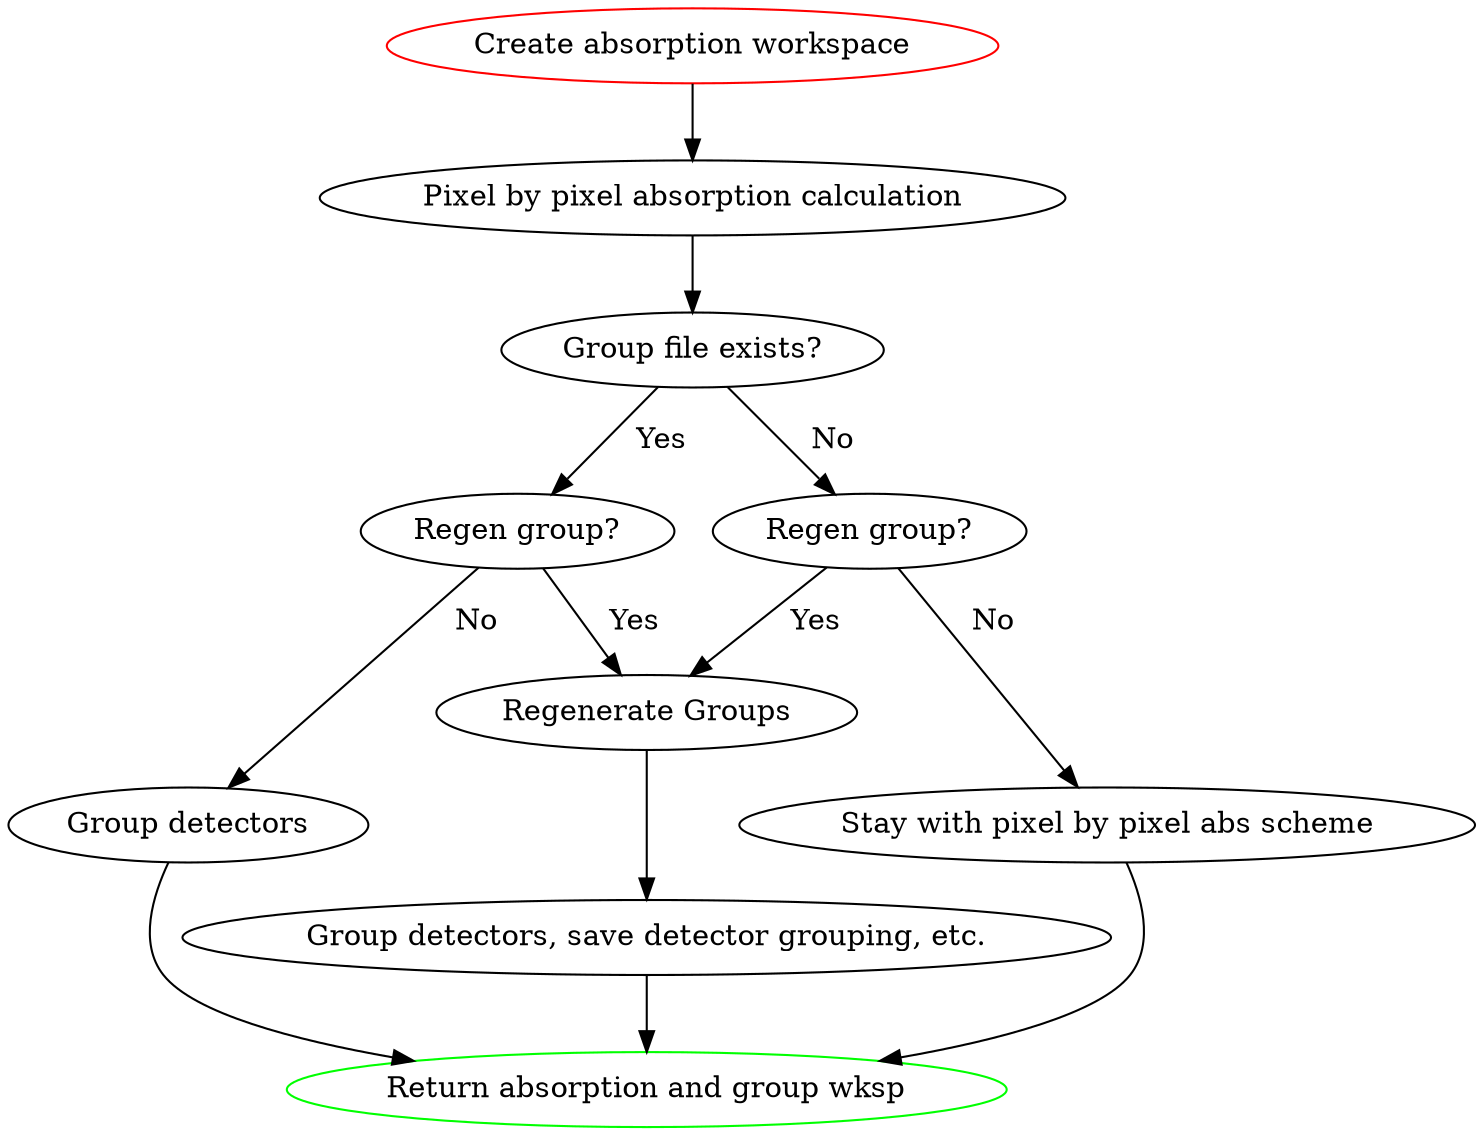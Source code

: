 digraph G {
 {node[color=red];"Create absorption workspace"} -> "Pixel by pixel absorption calculation";
 "Pixel by pixel absorption calculation" -> "Group file exists?";
 "Group file exists?" -> {node[label="Regen group?"];"regen_g_1"} [label="  Yes"];
 {node[label="Regen group?"];"regen_g_1"} -> "Regenerate Groups" [label="  Yes"];
 "Regenerate Groups" -> "Group detectors, save detector grouping, etc.";
 "Group detectors, save detector grouping, etc." -> {node[color=green];"Return absorption and group wksp"};
 {node[label="Regen group?"];"regen_g_1"} -> "Group detectors" [label="  No"];
 "Group detectors" -> "Return absorption and group wksp";
 "Group file exists?" -> {node[label="Regen group?"];"regen_g_2"} [label="  No"];
 {node[label="Regen group?"];"regen_g_2"} -> "Regenerate Groups" [label="  Yes"];
 {node[label="Regen group?"];"regen_g_2"} -> "Stay with pixel by pixel abs scheme" [label="  No"];
 "Stay with pixel by pixel abs scheme" -> {node[color=green];"Return absorption and group wksp"};
}